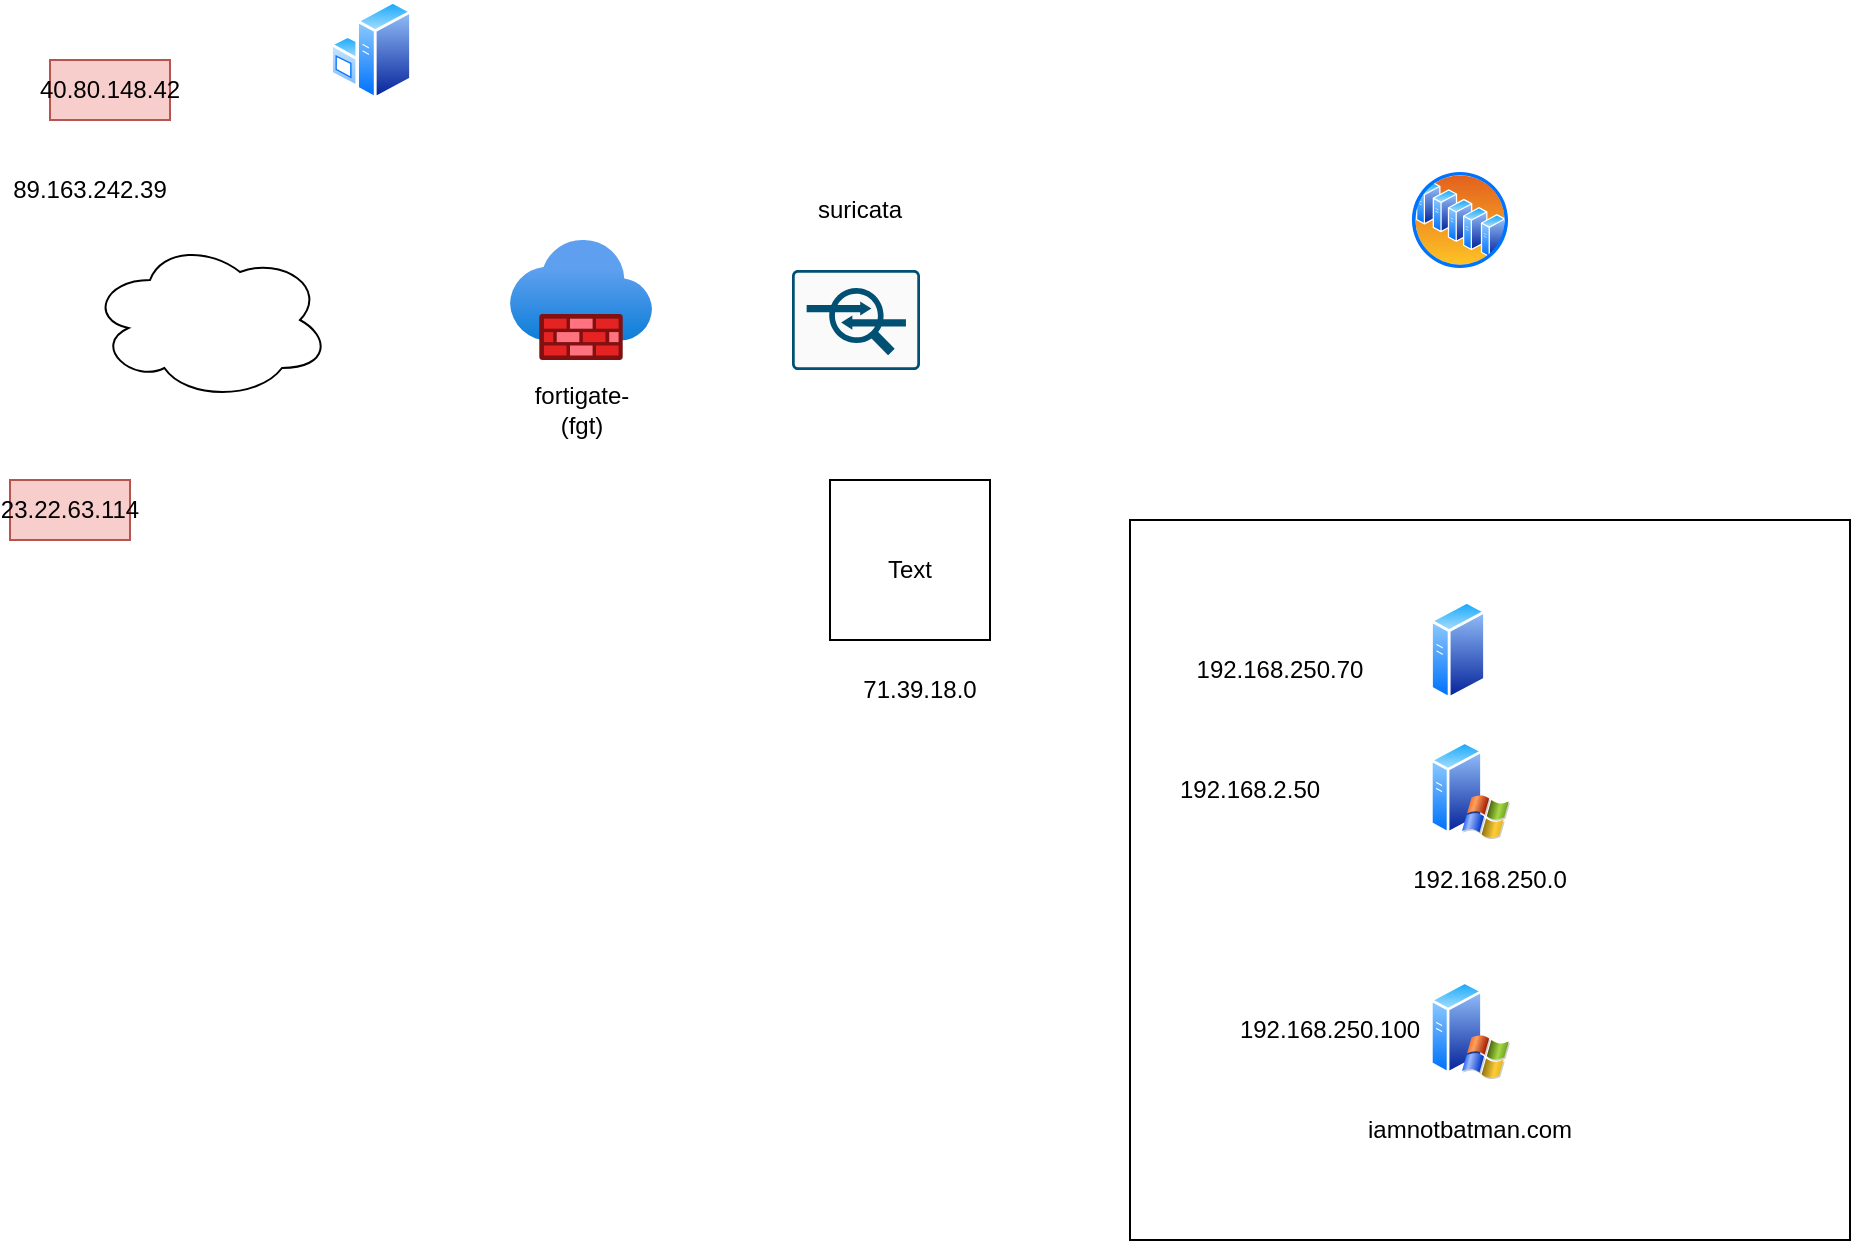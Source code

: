 <mxfile version="20.8.5" type="github">
  <diagram id="TJ6-Z_4bL7ZPu_9Sd4wg" name="Page-1">
    <mxGraphModel dx="1434" dy="774" grid="1" gridSize="10" guides="1" tooltips="1" connect="1" arrows="1" fold="1" page="1" pageScale="1" pageWidth="1169" pageHeight="827" math="0" shadow="0">
      <root>
        <mxCell id="0" />
        <mxCell id="1" parent="0" />
        <mxCell id="iFKBuOzLYr3067KLPCXe-14" value="192.168.250.0" style="whiteSpace=wrap;html=1;aspect=fixed;" vertex="1" parent="1">
          <mxGeometry x="690" y="360" width="360" height="360" as="geometry" />
        </mxCell>
        <mxCell id="iFKBuOzLYr3067KLPCXe-2" value="" style="ellipse;shape=cloud;whiteSpace=wrap;html=1;" vertex="1" parent="1">
          <mxGeometry x="170" y="220" width="120" height="80" as="geometry" />
        </mxCell>
        <mxCell id="iFKBuOzLYr3067KLPCXe-3" value="" style="aspect=fixed;html=1;points=[];align=center;image;fontSize=12;image=img/lib/azure2/networking/Firewalls.svg;" vertex="1" parent="1">
          <mxGeometry x="380" y="220" width="71" height="60" as="geometry" />
        </mxCell>
        <mxCell id="iFKBuOzLYr3067KLPCXe-4" value="" style="sketch=0;points=[[0.015,0.015,0],[0.985,0.015,0],[0.985,0.985,0],[0.015,0.985,0],[0.25,0,0],[0.5,0,0],[0.75,0,0],[1,0.25,0],[1,0.5,0],[1,0.75,0],[0.75,1,0],[0.5,1,0],[0.25,1,0],[0,0.75,0],[0,0.5,0],[0,0.25,0]];verticalLabelPosition=bottom;html=1;verticalAlign=top;aspect=fixed;align=center;pointerEvents=1;shape=mxgraph.cisco19.rect;prIcon=ips_ids;fillColor=#FAFAFA;strokeColor=#005073;" vertex="1" parent="1">
          <mxGeometry x="521" y="235" width="64" height="50" as="geometry" />
        </mxCell>
        <mxCell id="iFKBuOzLYr3067KLPCXe-5" value="suricata&lt;br&gt;" style="text;strokeColor=none;align=center;fillColor=none;html=1;verticalAlign=middle;whiteSpace=wrap;rounded=0;" vertex="1" parent="1">
          <mxGeometry x="525" y="190" width="60" height="30" as="geometry" />
        </mxCell>
        <mxCell id="iFKBuOzLYr3067KLPCXe-6" value="fortigate-(fgt)" style="text;strokeColor=none;align=center;fillColor=none;html=1;verticalAlign=middle;whiteSpace=wrap;rounded=0;" vertex="1" parent="1">
          <mxGeometry x="385.5" y="290" width="60" height="30" as="geometry" />
        </mxCell>
        <mxCell id="iFKBuOzLYr3067KLPCXe-7" value="" style="aspect=fixed;perimeter=ellipsePerimeter;html=1;align=center;shadow=0;dashed=0;spacingTop=3;image;image=img/lib/active_directory/generic_server.svg;" vertex="1" parent="1">
          <mxGeometry x="840" y="400" width="28.0" height="50" as="geometry" />
        </mxCell>
        <mxCell id="iFKBuOzLYr3067KLPCXe-8" value="" style="aspect=fixed;perimeter=ellipsePerimeter;html=1;align=center;shadow=0;dashed=0;spacingTop=3;image;image=img/lib/active_directory/windows_server_2.svg;" vertex="1" parent="1">
          <mxGeometry x="840" y="470" width="40" height="50" as="geometry" />
        </mxCell>
        <mxCell id="iFKBuOzLYr3067KLPCXe-9" value="" style="aspect=fixed;perimeter=ellipsePerimeter;html=1;align=center;shadow=0;dashed=0;spacingTop=3;image;image=img/lib/active_directory/windows_server.svg;" vertex="1" parent="1">
          <mxGeometry x="290" y="100" width="41" height="50" as="geometry" />
        </mxCell>
        <mxCell id="iFKBuOzLYr3067KLPCXe-10" value="" style="aspect=fixed;perimeter=ellipsePerimeter;html=1;align=center;shadow=0;dashed=0;spacingTop=3;image;image=img/lib/active_directory/server_farm.svg;" vertex="1" parent="1">
          <mxGeometry x="830" y="185" width="50" height="50" as="geometry" />
        </mxCell>
        <mxCell id="iFKBuOzLYr3067KLPCXe-11" value="192.168.250.100" style="text;strokeColor=none;align=center;fillColor=none;html=1;verticalAlign=middle;whiteSpace=wrap;rounded=0;" vertex="1" parent="1">
          <mxGeometry x="760" y="600" width="60" height="30" as="geometry" />
        </mxCell>
        <mxCell id="iFKBuOzLYr3067KLPCXe-12" value="192.168.250.70" style="text;strokeColor=none;align=center;fillColor=none;html=1;verticalAlign=middle;whiteSpace=wrap;rounded=0;" vertex="1" parent="1">
          <mxGeometry x="720" y="420" width="90" height="30" as="geometry" />
        </mxCell>
        <mxCell id="iFKBuOzLYr3067KLPCXe-13" value="192.168.2.50" style="text;strokeColor=none;align=center;fillColor=none;html=1;verticalAlign=middle;whiteSpace=wrap;rounded=0;" vertex="1" parent="1">
          <mxGeometry x="720" y="480" width="60" height="30" as="geometry" />
        </mxCell>
        <mxCell id="iFKBuOzLYr3067KLPCXe-17" value="" style="whiteSpace=wrap;html=1;aspect=fixed;" vertex="1" parent="1">
          <mxGeometry x="540" y="340" width="80" height="80" as="geometry" />
        </mxCell>
        <mxCell id="iFKBuOzLYr3067KLPCXe-18" value="71.39.18.0" style="text;strokeColor=none;align=center;fillColor=none;html=1;verticalAlign=middle;whiteSpace=wrap;rounded=0;" vertex="1" parent="1">
          <mxGeometry x="555" y="430" width="60" height="30" as="geometry" />
        </mxCell>
        <mxCell id="iFKBuOzLYr3067KLPCXe-19" value="Text" style="text;strokeColor=none;align=center;fillColor=none;html=1;verticalAlign=middle;whiteSpace=wrap;rounded=0;" vertex="1" parent="1">
          <mxGeometry x="550" y="370" width="60" height="30" as="geometry" />
        </mxCell>
        <mxCell id="iFKBuOzLYr3067KLPCXe-20" value="89.163.242.39" style="text;strokeColor=none;align=center;fillColor=none;html=1;verticalAlign=middle;whiteSpace=wrap;rounded=0;" vertex="1" parent="1">
          <mxGeometry x="140" y="180" width="60" height="30" as="geometry" />
        </mxCell>
        <mxCell id="iFKBuOzLYr3067KLPCXe-21" value="40.80.148.42" style="text;strokeColor=#b85450;align=center;fillColor=#f8cecc;html=1;verticalAlign=middle;whiteSpace=wrap;rounded=0;" vertex="1" parent="1">
          <mxGeometry x="150" y="130" width="60" height="30" as="geometry" />
        </mxCell>
        <mxCell id="iFKBuOzLYr3067KLPCXe-22" value="23.22.63.114" style="text;strokeColor=#b85450;align=center;fillColor=#f8cecc;html=1;verticalAlign=middle;whiteSpace=wrap;rounded=0;" vertex="1" parent="1">
          <mxGeometry x="130" y="340" width="60" height="30" as="geometry" />
        </mxCell>
        <mxCell id="iFKBuOzLYr3067KLPCXe-23" value="" style="aspect=fixed;perimeter=ellipsePerimeter;html=1;align=center;shadow=0;dashed=0;spacingTop=3;image;image=img/lib/active_directory/windows_server_2.svg;" vertex="1" parent="1">
          <mxGeometry x="840" y="590" width="40" height="50" as="geometry" />
        </mxCell>
        <mxCell id="iFKBuOzLYr3067KLPCXe-24" value="iamnotbatman.com" style="text;strokeColor=none;align=center;fillColor=none;html=1;verticalAlign=middle;whiteSpace=wrap;rounded=0;" vertex="1" parent="1">
          <mxGeometry x="830" y="650" width="60" height="30" as="geometry" />
        </mxCell>
      </root>
    </mxGraphModel>
  </diagram>
</mxfile>
